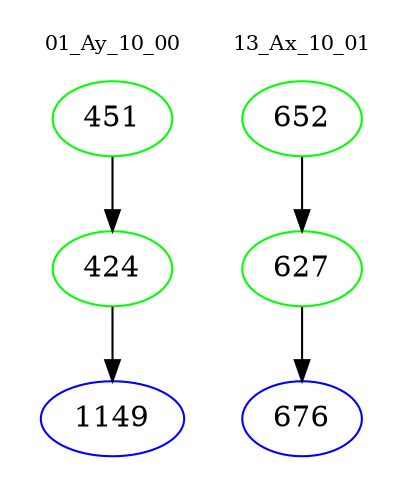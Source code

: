 digraph{
subgraph cluster_0 {
color = white
label = "01_Ay_10_00";
fontsize=10;
T0_451 [label="451", color="green"]
T0_451 -> T0_424 [color="black"]
T0_424 [label="424", color="green"]
T0_424 -> T0_1149 [color="black"]
T0_1149 [label="1149", color="blue"]
}
subgraph cluster_1 {
color = white
label = "13_Ax_10_01";
fontsize=10;
T1_652 [label="652", color="green"]
T1_652 -> T1_627 [color="black"]
T1_627 [label="627", color="green"]
T1_627 -> T1_676 [color="black"]
T1_676 [label="676", color="blue"]
}
}
